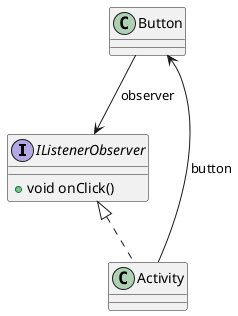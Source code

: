 @startuml
'https://plantuml.com/class-diagram

interface IListenerObserver {
    +void onClick()
}

class Button {}

class Activity {}

IListenerObserver <|.. Activity
Button --> IListenerObserver:observer
Button <-- Activity:button

@enduml